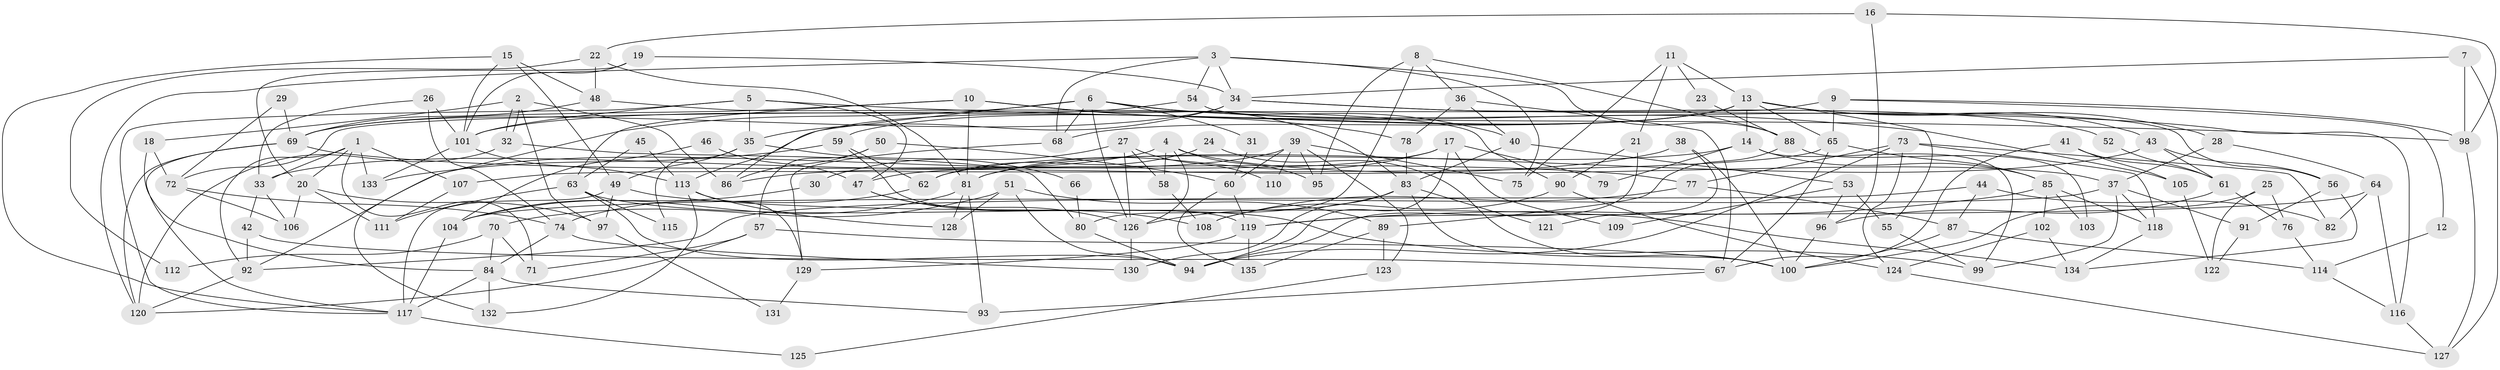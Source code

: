// coarse degree distribution, {9: 0.033707865168539325, 5: 0.11235955056179775, 8: 0.10112359550561797, 7: 0.07865168539325842, 4: 0.21348314606741572, 10: 0.02247191011235955, 11: 0.011235955056179775, 3: 0.16853932584269662, 6: 0.12359550561797752, 2: 0.1348314606741573}
// Generated by graph-tools (version 1.1) at 2025/52/02/27/25 19:52:07]
// undirected, 135 vertices, 270 edges
graph export_dot {
graph [start="1"]
  node [color=gray90,style=filled];
  1;
  2;
  3;
  4;
  5;
  6;
  7;
  8;
  9;
  10;
  11;
  12;
  13;
  14;
  15;
  16;
  17;
  18;
  19;
  20;
  21;
  22;
  23;
  24;
  25;
  26;
  27;
  28;
  29;
  30;
  31;
  32;
  33;
  34;
  35;
  36;
  37;
  38;
  39;
  40;
  41;
  42;
  43;
  44;
  45;
  46;
  47;
  48;
  49;
  50;
  51;
  52;
  53;
  54;
  55;
  56;
  57;
  58;
  59;
  60;
  61;
  62;
  63;
  64;
  65;
  66;
  67;
  68;
  69;
  70;
  71;
  72;
  73;
  74;
  75;
  76;
  77;
  78;
  79;
  80;
  81;
  82;
  83;
  84;
  85;
  86;
  87;
  88;
  89;
  90;
  91;
  92;
  93;
  94;
  95;
  96;
  97;
  98;
  99;
  100;
  101;
  102;
  103;
  104;
  105;
  106;
  107;
  108;
  109;
  110;
  111;
  112;
  113;
  114;
  115;
  116;
  117;
  118;
  119;
  120;
  121;
  122;
  123;
  124;
  125;
  126;
  127;
  128;
  129;
  130;
  131;
  132;
  133;
  134;
  135;
  1 -- 92;
  1 -- 133;
  1 -- 20;
  1 -- 33;
  1 -- 71;
  1 -- 107;
  2 -- 32;
  2 -- 32;
  2 -- 97;
  2 -- 18;
  2 -- 86;
  3 -- 34;
  3 -- 88;
  3 -- 54;
  3 -- 68;
  3 -- 75;
  3 -- 120;
  4 -- 126;
  4 -- 37;
  4 -- 33;
  4 -- 58;
  4 -- 95;
  5 -- 98;
  5 -- 117;
  5 -- 35;
  5 -- 47;
  5 -- 101;
  6 -- 68;
  6 -- 126;
  6 -- 31;
  6 -- 40;
  6 -- 86;
  6 -- 105;
  6 -- 132;
  7 -- 34;
  7 -- 98;
  7 -- 127;
  8 -- 95;
  8 -- 80;
  8 -- 36;
  8 -- 88;
  9 -- 65;
  9 -- 72;
  9 -- 12;
  9 -- 98;
  10 -- 69;
  10 -- 83;
  10 -- 63;
  10 -- 78;
  10 -- 81;
  11 -- 21;
  11 -- 13;
  11 -- 23;
  11 -- 75;
  12 -- 114;
  13 -- 68;
  13 -- 65;
  13 -- 14;
  13 -- 28;
  13 -- 43;
  13 -- 55;
  13 -- 59;
  13 -- 113;
  14 -- 85;
  14 -- 62;
  14 -- 79;
  14 -- 99;
  15 -- 117;
  15 -- 101;
  15 -- 48;
  15 -- 49;
  16 -- 22;
  16 -- 96;
  16 -- 98;
  17 -- 47;
  17 -- 81;
  17 -- 79;
  17 -- 94;
  17 -- 109;
  18 -- 72;
  18 -- 84;
  19 -- 101;
  19 -- 34;
  19 -- 20;
  20 -- 97;
  20 -- 106;
  20 -- 111;
  21 -- 94;
  21 -- 90;
  22 -- 81;
  22 -- 48;
  22 -- 112;
  23 -- 88;
  24 -- 62;
  24 -- 100;
  25 -- 122;
  25 -- 100;
  25 -- 76;
  26 -- 101;
  26 -- 33;
  26 -- 74;
  27 -- 126;
  27 -- 58;
  27 -- 30;
  27 -- 110;
  28 -- 37;
  28 -- 64;
  29 -- 69;
  29 -- 72;
  30 -- 104;
  31 -- 60;
  32 -- 120;
  32 -- 80;
  33 -- 42;
  33 -- 106;
  34 -- 35;
  34 -- 69;
  34 -- 52;
  34 -- 116;
  35 -- 49;
  35 -- 66;
  35 -- 115;
  36 -- 40;
  36 -- 67;
  36 -- 78;
  37 -- 99;
  37 -- 118;
  37 -- 91;
  37 -- 104;
  38 -- 100;
  38 -- 86;
  38 -- 121;
  39 -- 92;
  39 -- 75;
  39 -- 60;
  39 -- 95;
  39 -- 110;
  39 -- 123;
  40 -- 83;
  40 -- 53;
  41 -- 61;
  41 -- 67;
  41 -- 105;
  42 -- 67;
  42 -- 92;
  43 -- 81;
  43 -- 56;
  43 -- 61;
  44 -- 92;
  44 -- 82;
  44 -- 87;
  45 -- 113;
  45 -- 63;
  46 -- 104;
  46 -- 47;
  47 -- 126;
  47 -- 108;
  48 -- 90;
  48 -- 69;
  49 -- 117;
  49 -- 97;
  49 -- 134;
  50 -- 86;
  50 -- 60;
  50 -- 57;
  51 -- 70;
  51 -- 94;
  51 -- 89;
  51 -- 128;
  52 -- 61;
  53 -- 55;
  53 -- 96;
  53 -- 109;
  54 -- 56;
  54 -- 101;
  55 -- 99;
  56 -- 134;
  56 -- 91;
  57 -- 120;
  57 -- 71;
  57 -- 100;
  58 -- 108;
  59 -- 62;
  59 -- 119;
  59 -- 133;
  60 -- 119;
  60 -- 135;
  61 -- 76;
  61 -- 96;
  62 -- 74;
  63 -- 94;
  63 -- 99;
  63 -- 111;
  63 -- 115;
  64 -- 116;
  64 -- 82;
  64 -- 119;
  65 -- 67;
  65 -- 107;
  65 -- 85;
  66 -- 80;
  67 -- 93;
  68 -- 129;
  69 -- 117;
  69 -- 77;
  69 -- 120;
  70 -- 71;
  70 -- 84;
  70 -- 112;
  72 -- 74;
  72 -- 106;
  73 -- 118;
  73 -- 77;
  73 -- 82;
  73 -- 94;
  73 -- 124;
  74 -- 84;
  74 -- 130;
  76 -- 114;
  77 -- 87;
  77 -- 108;
  78 -- 83;
  80 -- 94;
  81 -- 128;
  81 -- 93;
  81 -- 104;
  83 -- 100;
  83 -- 121;
  83 -- 126;
  83 -- 130;
  84 -- 132;
  84 -- 93;
  84 -- 117;
  85 -- 119;
  85 -- 102;
  85 -- 103;
  85 -- 118;
  87 -- 100;
  87 -- 114;
  88 -- 89;
  88 -- 103;
  89 -- 135;
  89 -- 123;
  90 -- 124;
  90 -- 108;
  91 -- 122;
  92 -- 120;
  96 -- 100;
  97 -- 131;
  98 -- 127;
  101 -- 113;
  101 -- 133;
  102 -- 124;
  102 -- 134;
  104 -- 117;
  105 -- 122;
  107 -- 111;
  113 -- 128;
  113 -- 129;
  113 -- 132;
  114 -- 116;
  116 -- 127;
  117 -- 125;
  118 -- 134;
  119 -- 129;
  119 -- 135;
  123 -- 125;
  124 -- 127;
  126 -- 130;
  129 -- 131;
}
